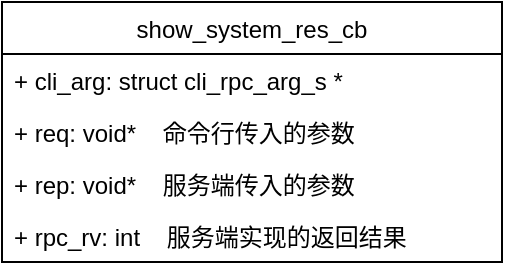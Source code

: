 <mxfile>
    <diagram id="FDXROcdx06uwrFCWeH9D" name="第 1 页">
        <mxGraphModel dx="436" dy="790" grid="1" gridSize="10" guides="1" tooltips="1" connect="1" arrows="1" fold="1" page="1" pageScale="1" pageWidth="827" pageHeight="1169" math="0" shadow="0">
            <root>
                <mxCell id="0"/>
                <mxCell id="1" parent="0"/>
                <mxCell id="53" value="show_system_res_cb" style="swimlane;fontStyle=0;childLayout=stackLayout;horizontal=1;startSize=26;fillColor=none;horizontalStack=0;resizeParent=1;resizeParentMax=0;resizeLast=0;collapsible=1;marginBottom=0;" vertex="1" parent="1">
                    <mxGeometry x="160" y="100" width="250" height="130" as="geometry"/>
                </mxCell>
                <mxCell id="54" value="+ cli_arg: struct cli_rpc_arg_s *" style="text;strokeColor=none;fillColor=none;align=left;verticalAlign=top;spacingLeft=4;spacingRight=4;overflow=hidden;rotatable=0;points=[[0,0.5],[1,0.5]];portConstraint=eastwest;" vertex="1" parent="53">
                    <mxGeometry y="26" width="250" height="26" as="geometry"/>
                </mxCell>
                <mxCell id="55" value="+ req: void*    命令行传入的参数" style="text;strokeColor=none;fillColor=none;align=left;verticalAlign=top;spacingLeft=4;spacingRight=4;overflow=hidden;rotatable=0;points=[[0,0.5],[1,0.5]];portConstraint=eastwest;" vertex="1" parent="53">
                    <mxGeometry y="52" width="250" height="26" as="geometry"/>
                </mxCell>
                <mxCell id="58" value="+ rep: void*    服务端传入的参数" style="text;strokeColor=none;fillColor=none;align=left;verticalAlign=top;spacingLeft=4;spacingRight=4;overflow=hidden;rotatable=0;points=[[0,0.5],[1,0.5]];portConstraint=eastwest;" vertex="1" parent="53">
                    <mxGeometry y="78" width="250" height="26" as="geometry"/>
                </mxCell>
                <mxCell id="56" value="+ rpc_rv: int    服务端实现的返回结果" style="text;strokeColor=none;fillColor=none;align=left;verticalAlign=top;spacingLeft=4;spacingRight=4;overflow=hidden;rotatable=0;points=[[0,0.5],[1,0.5]];portConstraint=eastwest;" vertex="1" parent="53">
                    <mxGeometry y="104" width="250" height="26" as="geometry"/>
                </mxCell>
            </root>
        </mxGraphModel>
    </diagram>
</mxfile>